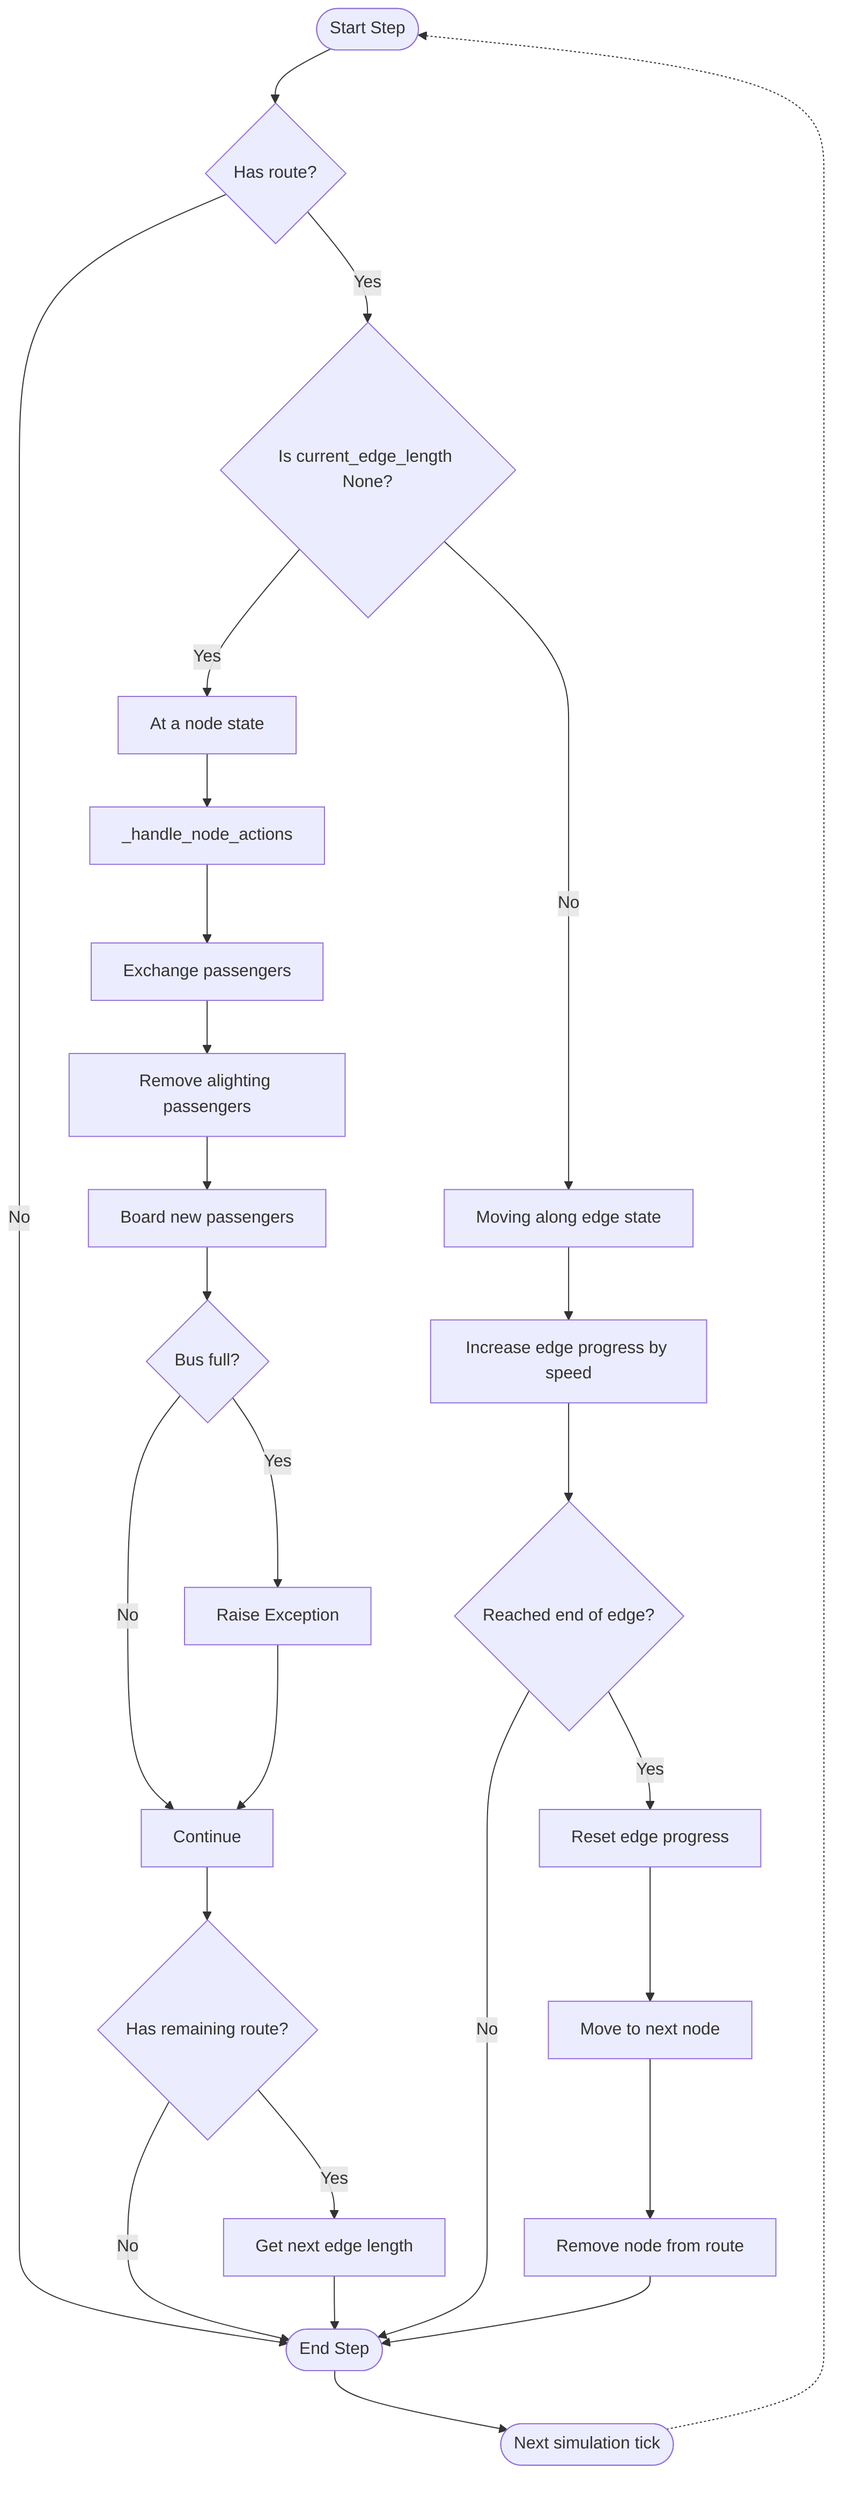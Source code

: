 flowchart TD
    Start([Start Step]) --> HasRoute{Has route?}
    HasRoute -->|No| End([End Step])
    HasRoute -->|Yes| CheckEdge{Is current_edge_length None?}
%% At a node state
    CheckEdge -->|Yes| NodeState[At a node state]
    NodeState --> HandleNode[_handle_node_actions]
    HandleNode --> ExchangePassengers[Exchange passengers]
    ExchangePassengers --> Alight[Remove alighting passengers]
    Alight --> Board[Board new passengers]
    Board --> CheckCapacity{Bus full?}
    CheckCapacity -->|Yes| RaiseException[Raise Exception]
    CheckCapacity -->|No| ContinueNode[Continue]
    RaiseException --> ContinueNode
    ContinueNode --> CheckRemainingRoute{Has remaining route?}
    CheckRemainingRoute -->|No| End
    CheckRemainingRoute -->|Yes| PrepareNextEdge[Get next edge length]
    PrepareNextEdge --> End
%% Moving along edge state
    CheckEdge -->|No| EdgeState[Moving along edge state]
    EdgeState --> MoveAlongEdge[Increase edge progress by speed]
    MoveAlongEdge --> ReachedEnd{Reached end of edge?}
    ReachedEnd -->|No| End
    ReachedEnd -->|Yes| ResetEdge[Reset edge progress]
    ResetEdge --> MoveToNode[Move to next node]
    MoveToNode --> UpdateRoute[Remove node from route]
    UpdateRoute --> End
%% Next simulation tick
    End --> NextTick([Next simulation tick])
    NextTick -.-> Start